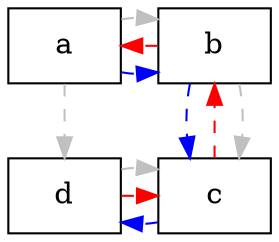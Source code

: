 digraph GS {

   /*
    TODO:
    - layout nodes
    - label nodes with 3 rows
    - put nodes into clusters as I need cluster labels
    - hide hidden edges
    - apply styles to all elements
    - also apply font 'ubuntu mono'
    */


    // graph [style=filled];
    node [shape=box];

    edge [weight=1 style=dashed color=blue]
    a -> b -> c -> d

    edge [weight=1 style=dashed color=red]
    d -> c -> b -> a

    // hidden edges
    edge [weight=1000 style=dashed color=grey]
    a -> d
    b -> c
    rank=same {a -> b}
    rank=same {d -> c}

    
    // subgraph cluster_my_module {
    //     label = "MyModule";
    //     rankdir = TB;
    //     // graph [color=blue];
        
    //     subgraph cluster_module_api {
    //         label = "API";
    //         rankdir = TB;

    //         api_add [label="add"];
    //         api_remove [label="remove"];
    //         api_stop [label="stop"];
    //     }
        
    //     subgraph cluster_module_handlers {
    //         label = "Handlers";
    //         rankdir = TB;

    //         handler_add [label="hangle(:add)"]
    //         handler_remove [label="hangle(:remove)"]
    //         handler_stop [label="hangle(:stop)"]
    //     }
    // }

    // subgraph cluster_otp {
    //     label = "OTP";
    //     rankdir = TB;
    //     // graph [color=red];

    //     subgraph cluster_otp_call {
    //         label = "OTP call"
    //         rankdir = TB;
            
    //         otp_call [label="call (send & receive)"]
    //     }

    //     subgraph cluster_otp_loop {
    //         label = "OTP loop"
    //         rankdir = TB;
            
    //         otp_loop [label="loop (receive & send)"]
    //     }
    // }

    // api_add -> otp_call;
    // otp_call -> otp_loop;
    // otp_loop -> handler_add;

    // add invisible edges for correct ranking.

}
